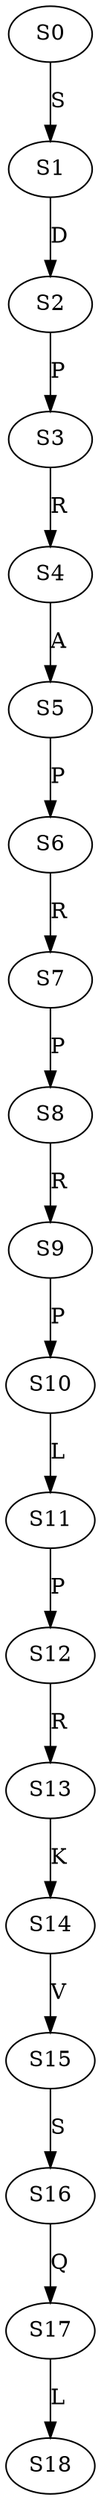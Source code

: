 strict digraph  {
	S0 -> S1 [ label = S ];
	S1 -> S2 [ label = D ];
	S2 -> S3 [ label = P ];
	S3 -> S4 [ label = R ];
	S4 -> S5 [ label = A ];
	S5 -> S6 [ label = P ];
	S6 -> S7 [ label = R ];
	S7 -> S8 [ label = P ];
	S8 -> S9 [ label = R ];
	S9 -> S10 [ label = P ];
	S10 -> S11 [ label = L ];
	S11 -> S12 [ label = P ];
	S12 -> S13 [ label = R ];
	S13 -> S14 [ label = K ];
	S14 -> S15 [ label = V ];
	S15 -> S16 [ label = S ];
	S16 -> S17 [ label = Q ];
	S17 -> S18 [ label = L ];
}
